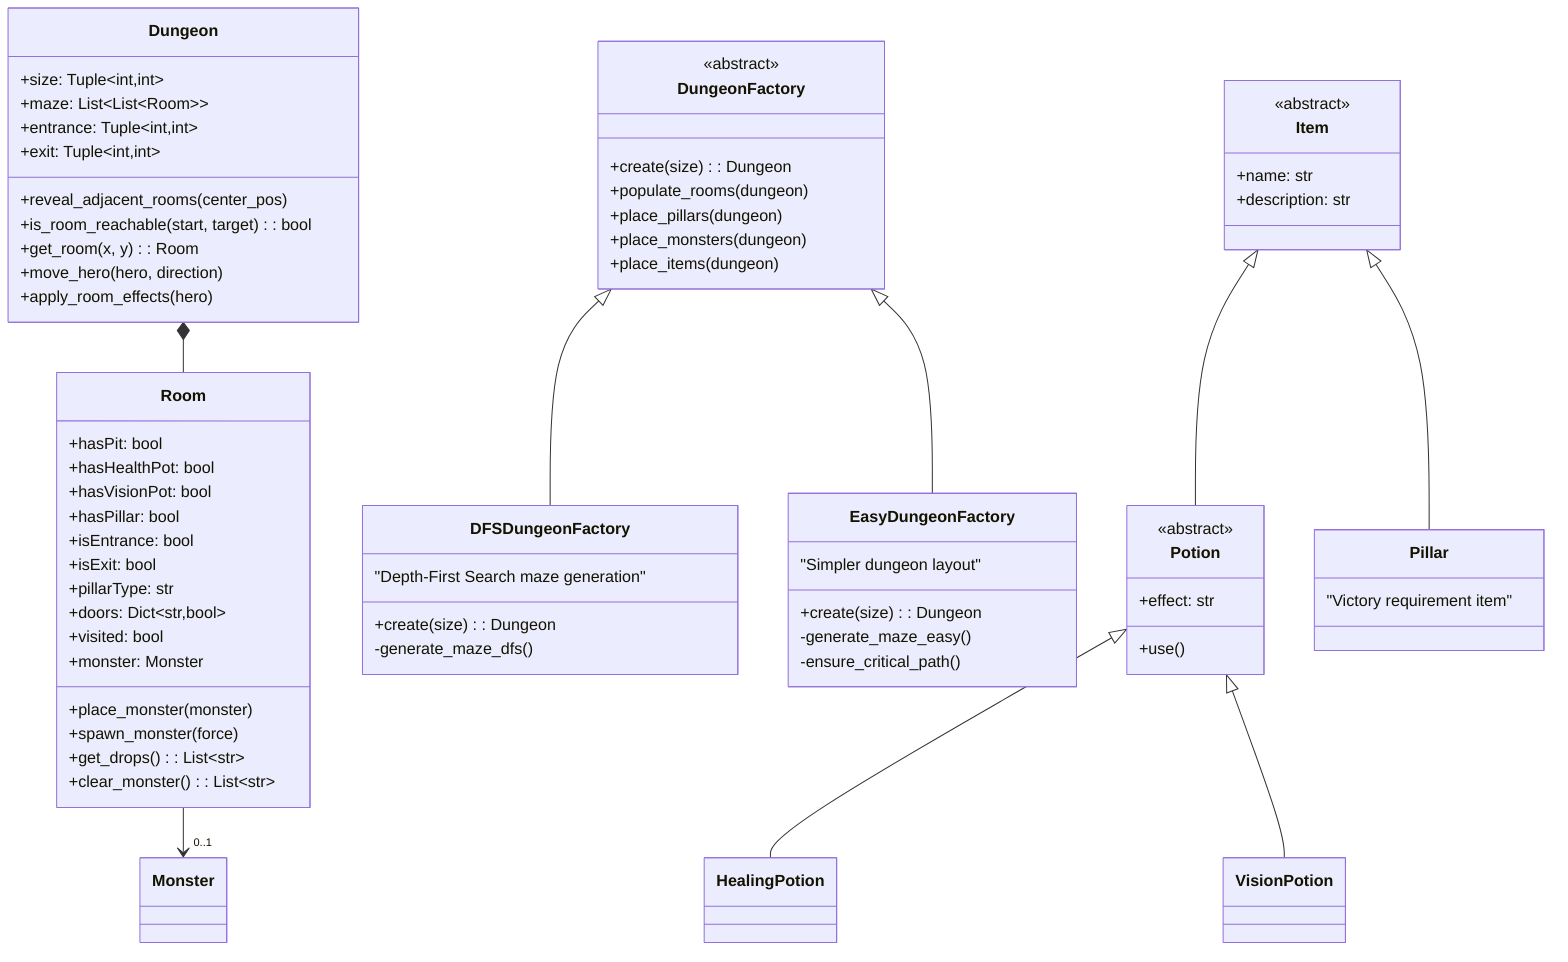 classDiagram
    %% Dungeon structure
    class Dungeon {
        +size: Tuple~int,int~
        +maze: List~List~Room~~
        +entrance: Tuple~int,int~
        +exit: Tuple~int,int~
        +reveal_adjacent_rooms(center_pos)
        +is_room_reachable(start, target): bool
        +get_room(x, y): Room
        +move_hero(hero, direction)
        +apply_room_effects(hero)
    }

    class Room {
        +hasPit: bool
        +hasHealthPot: bool
        +hasVisionPot: bool
        +hasPillar: bool
        +isEntrance: bool
        +isExit: bool
        +pillarType: str
        +doors: Dict~str,bool~
        +visited: bool
        +monster: Monster
        +place_monster(monster)
        +spawn_monster(force)
        +get_drops(): List~str~
        +clear_monster(): List~str~
    }

    class DungeonFactory {
        <<abstract>>
        +create(size): Dungeon
        +populate_rooms(dungeon)
        +place_pillars(dungeon)
        +place_monsters(dungeon)
        +place_items(dungeon)
    }

    class DFSDungeonFactory {
        "Depth-First Search maze generation"
        +create(size): Dungeon
        -generate_maze_dfs()
    }

    class EasyDungeonFactory {
        "Simpler dungeon layout"
        +create(size): Dungeon
        -generate_maze_easy()
        -ensure_critical_path()
    }

    class Item {
        <<abstract>>
        +name: str
        +description: str
    }

    class Potion {
        <<abstract>>
        +effect: str
        +use()
    }

    class Pillar {
        "Victory requirement item"
    }

    Dungeon *-- Room
    Room --> "0..1" Monster
    DungeonFactory <|-- DFSDungeonFactory
    DungeonFactory <|-- EasyDungeonFactory
    Item <|-- Potion
    Item <|-- Pillar
    Potion <|-- HealingPotion
    Potion <|-- VisionPotion